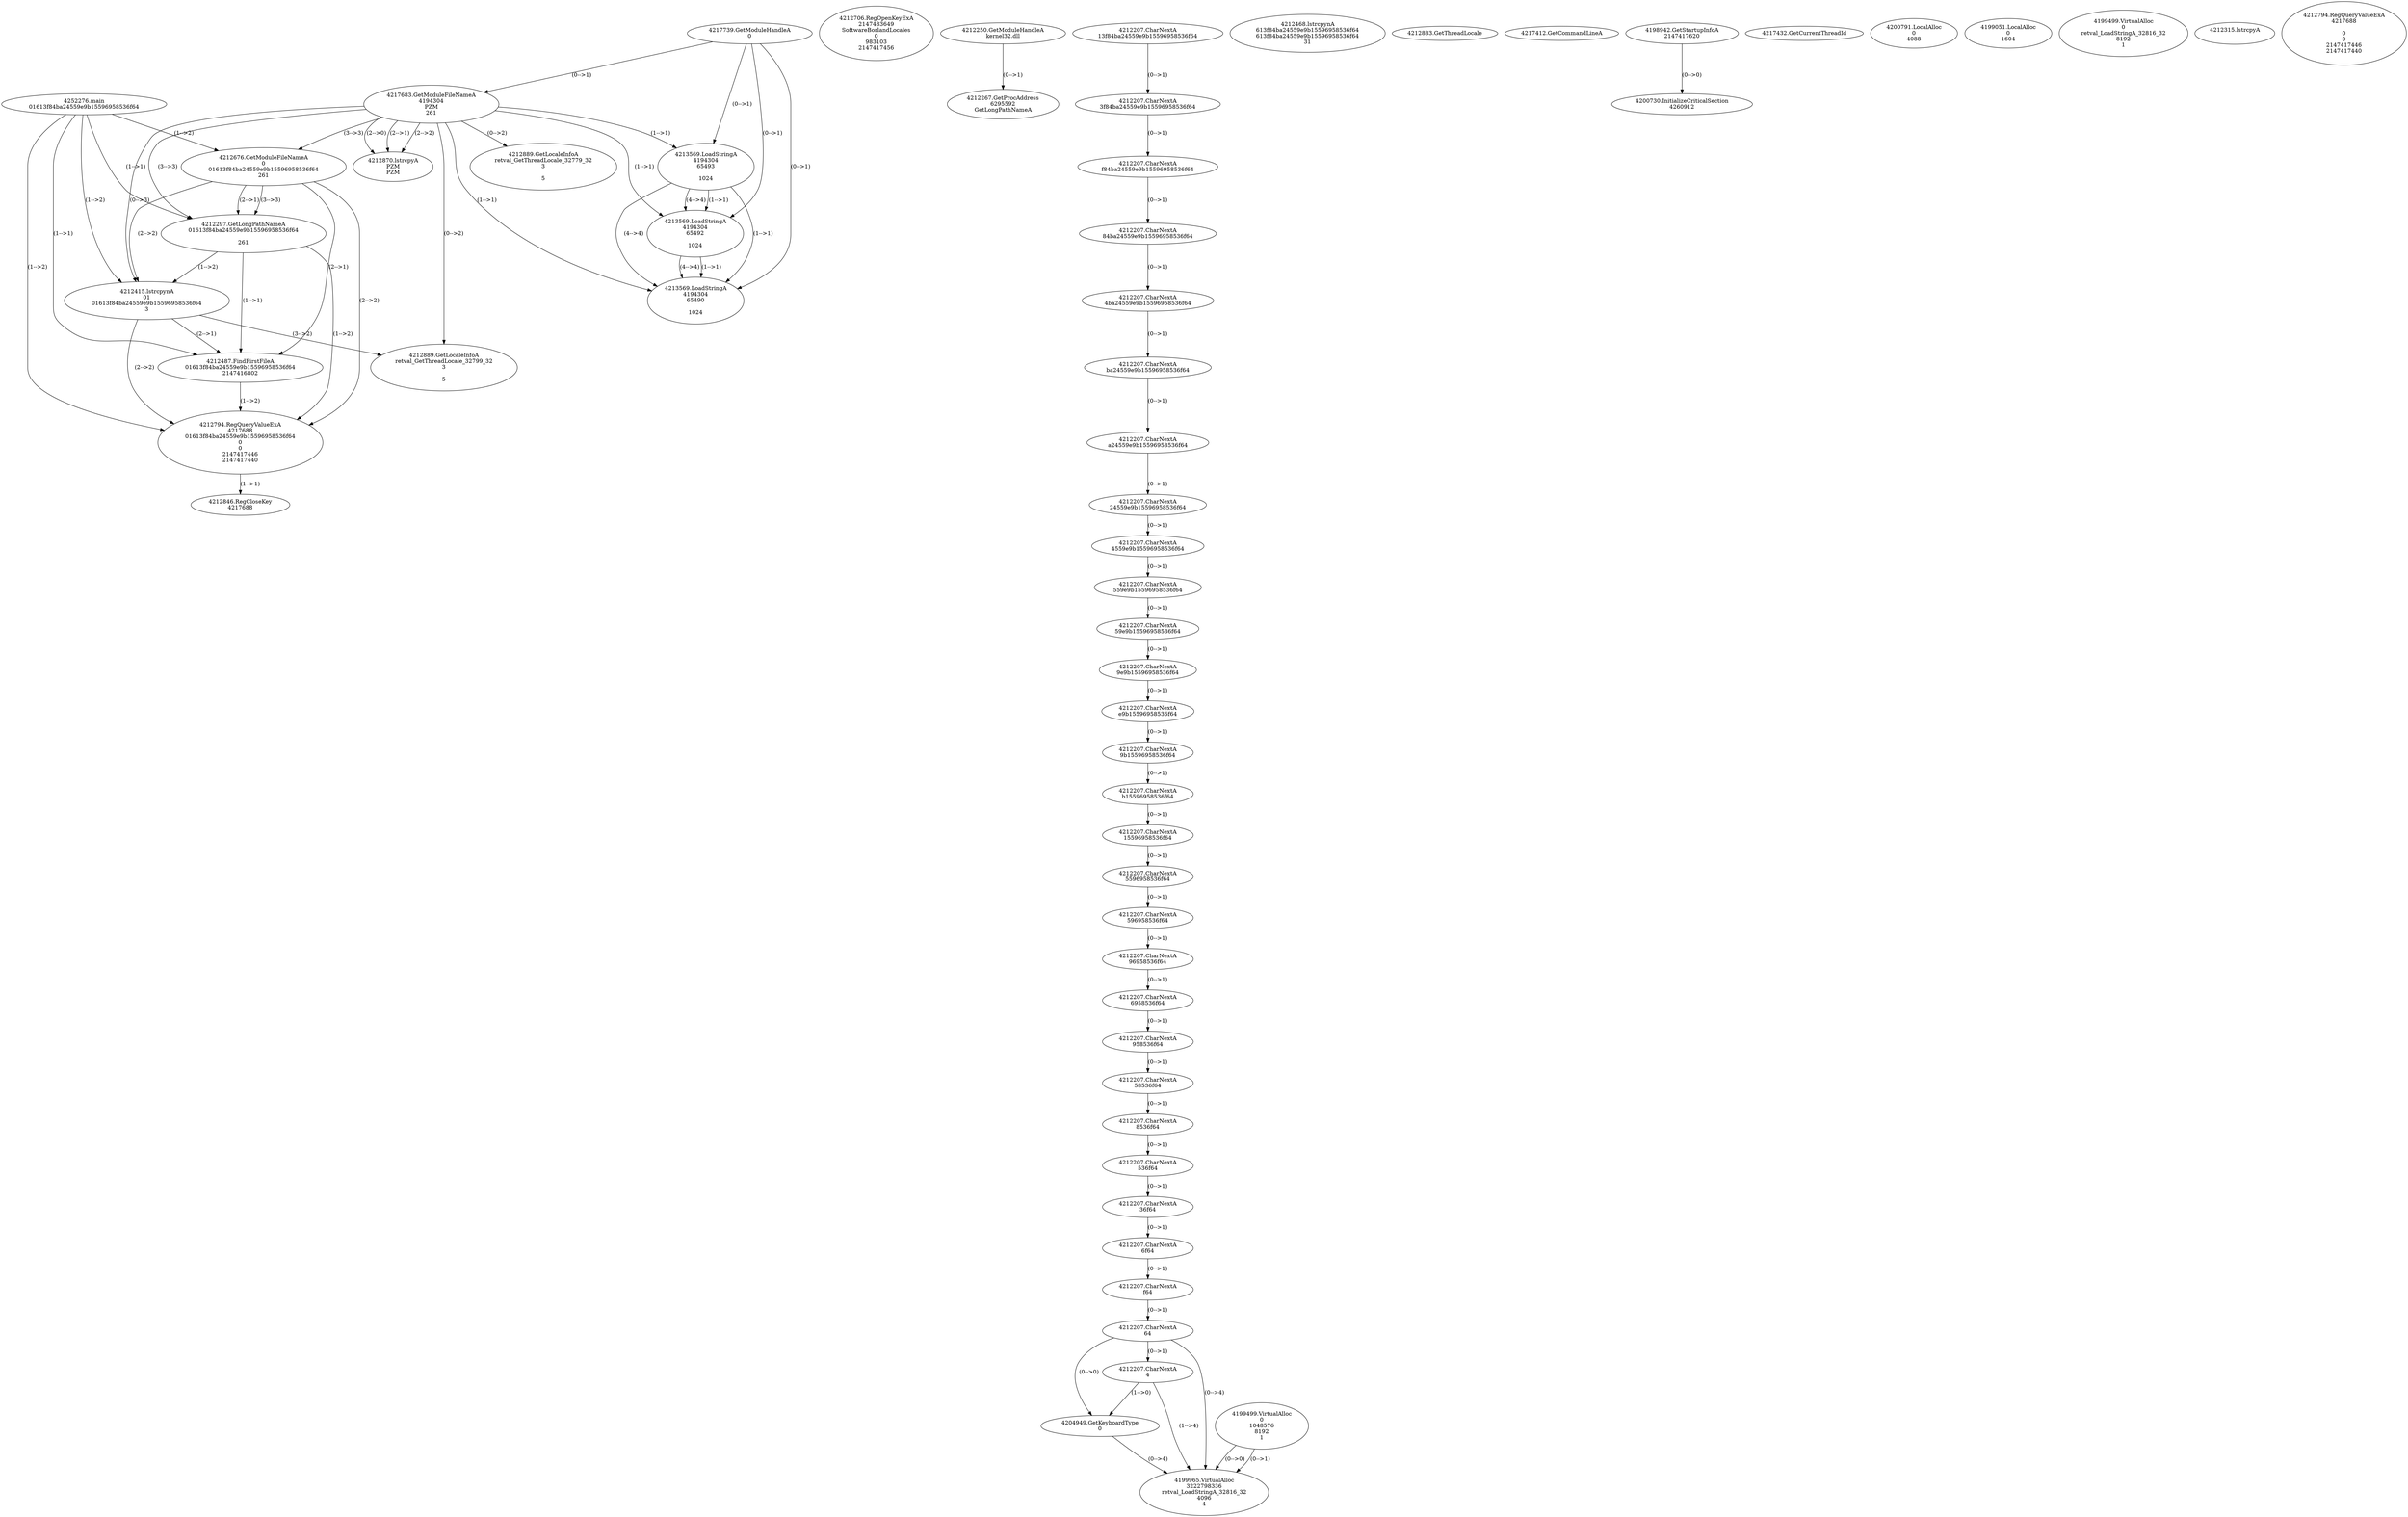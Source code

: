 // Global SCDG with merge call
digraph {
	0 [label="4252276.main
01613f84ba24559e9b15596958536f64"]
	1 [label="4217739.GetModuleHandleA
0"]
	2 [label="4217683.GetModuleFileNameA
4194304
PZM
261"]
	1 -> 2 [label="(0-->1)"]
	3 [label="4212676.GetModuleFileNameA
0
01613f84ba24559e9b15596958536f64
261"]
	0 -> 3 [label="(1-->2)"]
	2 -> 3 [label="(3-->3)"]
	4 [label="4212706.RegOpenKeyExA
2147483649
Software\Borland\Locales
0
983103
2147417456"]
	5 [label="4212250.GetModuleHandleA
kernel32.dll"]
	6 [label="4212267.GetProcAddress
6295592
GetLongPathNameA"]
	5 -> 6 [label="(0-->1)"]
	7 [label="4212297.GetLongPathNameA
01613f84ba24559e9b15596958536f64

261"]
	0 -> 7 [label="(1-->1)"]
	3 -> 7 [label="(2-->1)"]
	2 -> 7 [label="(3-->3)"]
	3 -> 7 [label="(3-->3)"]
	8 [label="4212415.lstrcpynA
01
01613f84ba24559e9b15596958536f64
3"]
	0 -> 8 [label="(1-->2)"]
	3 -> 8 [label="(2-->2)"]
	7 -> 8 [label="(1-->2)"]
	2 -> 8 [label="(0-->3)"]
	9 [label="4212207.CharNextA
13f84ba24559e9b15596958536f64"]
	10 [label="4212207.CharNextA
3f84ba24559e9b15596958536f64"]
	9 -> 10 [label="(0-->1)"]
	11 [label="4212207.CharNextA
f84ba24559e9b15596958536f64"]
	10 -> 11 [label="(0-->1)"]
	12 [label="4212207.CharNextA
84ba24559e9b15596958536f64"]
	11 -> 12 [label="(0-->1)"]
	13 [label="4212207.CharNextA
4ba24559e9b15596958536f64"]
	12 -> 13 [label="(0-->1)"]
	14 [label="4212207.CharNextA
ba24559e9b15596958536f64"]
	13 -> 14 [label="(0-->1)"]
	15 [label="4212207.CharNextA
a24559e9b15596958536f64"]
	14 -> 15 [label="(0-->1)"]
	16 [label="4212207.CharNextA
24559e9b15596958536f64"]
	15 -> 16 [label="(0-->1)"]
	17 [label="4212207.CharNextA
4559e9b15596958536f64"]
	16 -> 17 [label="(0-->1)"]
	18 [label="4212207.CharNextA
559e9b15596958536f64"]
	17 -> 18 [label="(0-->1)"]
	19 [label="4212207.CharNextA
59e9b15596958536f64"]
	18 -> 19 [label="(0-->1)"]
	20 [label="4212207.CharNextA
9e9b15596958536f64"]
	19 -> 20 [label="(0-->1)"]
	21 [label="4212207.CharNextA
e9b15596958536f64"]
	20 -> 21 [label="(0-->1)"]
	22 [label="4212207.CharNextA
9b15596958536f64"]
	21 -> 22 [label="(0-->1)"]
	23 [label="4212207.CharNextA
b15596958536f64"]
	22 -> 23 [label="(0-->1)"]
	24 [label="4212207.CharNextA
15596958536f64"]
	23 -> 24 [label="(0-->1)"]
	25 [label="4212207.CharNextA
5596958536f64"]
	24 -> 25 [label="(0-->1)"]
	26 [label="4212207.CharNextA
596958536f64"]
	25 -> 26 [label="(0-->1)"]
	27 [label="4212207.CharNextA
96958536f64"]
	26 -> 27 [label="(0-->1)"]
	28 [label="4212207.CharNextA
6958536f64"]
	27 -> 28 [label="(0-->1)"]
	29 [label="4212207.CharNextA
958536f64"]
	28 -> 29 [label="(0-->1)"]
	30 [label="4212207.CharNextA
58536f64"]
	29 -> 30 [label="(0-->1)"]
	31 [label="4212207.CharNextA
8536f64"]
	30 -> 31 [label="(0-->1)"]
	32 [label="4212207.CharNextA
536f64"]
	31 -> 32 [label="(0-->1)"]
	33 [label="4212207.CharNextA
36f64"]
	32 -> 33 [label="(0-->1)"]
	34 [label="4212207.CharNextA
6f64"]
	33 -> 34 [label="(0-->1)"]
	35 [label="4212207.CharNextA
f64"]
	34 -> 35 [label="(0-->1)"]
	36 [label="4212207.CharNextA
64"]
	35 -> 36 [label="(0-->1)"]
	37 [label="4212207.CharNextA
4"]
	36 -> 37 [label="(0-->1)"]
	38 [label="4212468.lstrcpynA
613f84ba24559e9b15596958536f64
613f84ba24559e9b15596958536f64
31"]
	39 [label="4212487.FindFirstFileA
01613f84ba24559e9b15596958536f64
2147416802"]
	0 -> 39 [label="(1-->1)"]
	3 -> 39 [label="(2-->1)"]
	7 -> 39 [label="(1-->1)"]
	8 -> 39 [label="(2-->1)"]
	40 [label="4212794.RegQueryValueExA
4217688
01613f84ba24559e9b15596958536f64
0
0
2147417446
2147417440"]
	0 -> 40 [label="(1-->2)"]
	3 -> 40 [label="(2-->2)"]
	7 -> 40 [label="(1-->2)"]
	8 -> 40 [label="(2-->2)"]
	39 -> 40 [label="(1-->2)"]
	41 [label="4212846.RegCloseKey
4217688"]
	40 -> 41 [label="(1-->1)"]
	42 [label="4212870.lstrcpyA
PZM
PZM"]
	2 -> 42 [label="(2-->1)"]
	2 -> 42 [label="(2-->2)"]
	2 -> 42 [label="(2-->0)"]
	43 [label="4212883.GetThreadLocale
"]
	44 [label="4212889.GetLocaleInfoA
retval_GetThreadLocale_32799_32
3

5"]
	2 -> 44 [label="(0-->2)"]
	8 -> 44 [label="(3-->2)"]
	45 [label="4204949.GetKeyboardType
0"]
	36 -> 45 [label="(0-->0)"]
	37 -> 45 [label="(1-->0)"]
	46 [label="4217412.GetCommandLineA
"]
	47 [label="4198942.GetStartupInfoA
2147417620"]
	48 [label="4217432.GetCurrentThreadId
"]
	49 [label="4213569.LoadStringA
4194304
65493

1024"]
	1 -> 49 [label="(0-->1)"]
	2 -> 49 [label="(1-->1)"]
	50 [label="4213569.LoadStringA
4194304
65492

1024"]
	1 -> 50 [label="(0-->1)"]
	2 -> 50 [label="(1-->1)"]
	49 -> 50 [label="(1-->1)"]
	49 -> 50 [label="(4-->4)"]
	51 [label="4213569.LoadStringA
4194304
65490

1024"]
	1 -> 51 [label="(0-->1)"]
	2 -> 51 [label="(1-->1)"]
	49 -> 51 [label="(1-->1)"]
	50 -> 51 [label="(1-->1)"]
	49 -> 51 [label="(4-->4)"]
	50 -> 51 [label="(4-->4)"]
	52 [label="4200730.InitializeCriticalSection
4260912"]
	47 -> 52 [label="(0-->0)"]
	53 [label="4200791.LocalAlloc
0
4088"]
	54 [label="4199499.VirtualAlloc
0
1048576
8192
1"]
	55 [label="4199051.LocalAlloc
0
1604"]
	56 [label="4199965.VirtualAlloc
3222798336
retval_LoadStringA_32816_32
4096
4"]
	54 -> 56 [label="(0-->1)"]
	36 -> 56 [label="(0-->4)"]
	37 -> 56 [label="(1-->4)"]
	45 -> 56 [label="(0-->4)"]
	54 -> 56 [label="(0-->0)"]
	57 [label="4199499.VirtualAlloc
0
retval_LoadStringA_32816_32
8192
1"]
	58 [label="4212315.lstrcpyA

"]
	59 [label="4212794.RegQueryValueExA
4217688

0
0
2147417446
2147417440"]
	60 [label="4212889.GetLocaleInfoA
retval_GetThreadLocale_32779_32
3

5"]
	2 -> 60 [label="(0-->2)"]
}
